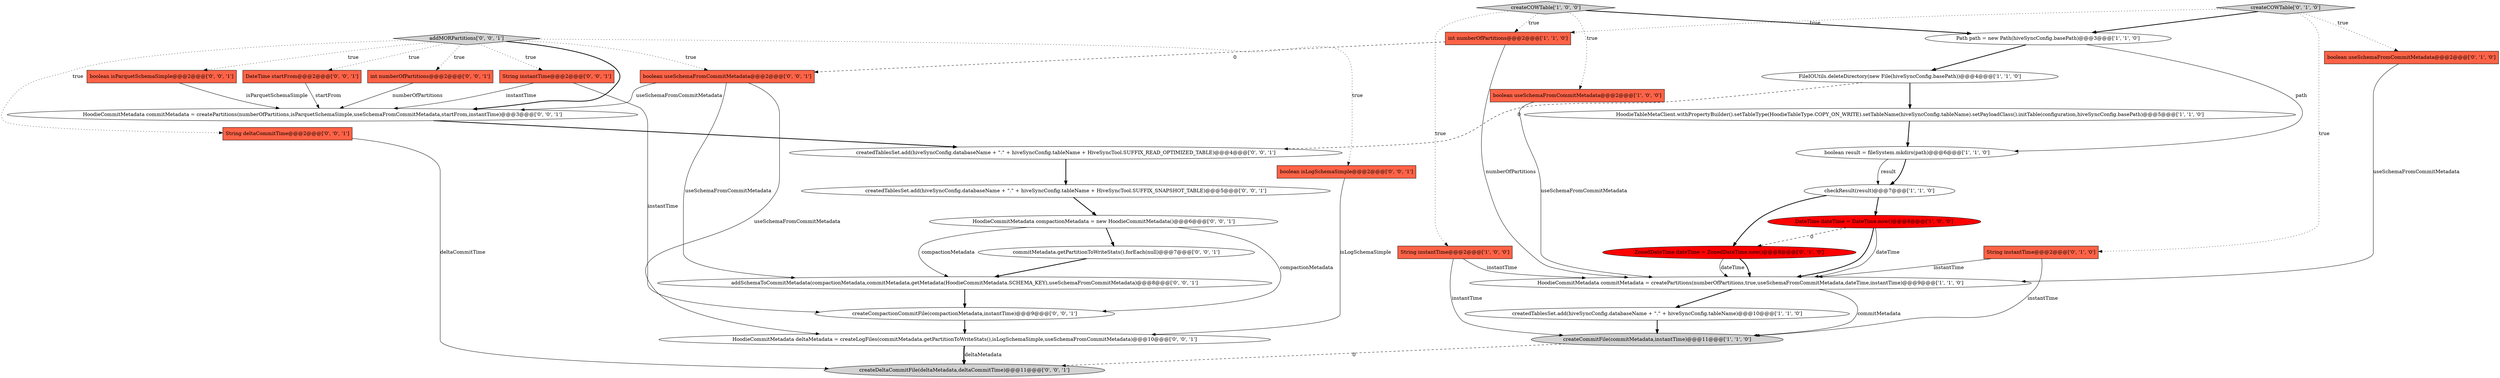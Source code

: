 digraph {
8 [style = filled, label = "checkResult(result)@@@7@@@['1', '1', '0']", fillcolor = white, shape = ellipse image = "AAA0AAABBB1BBB"];
31 [style = filled, label = "boolean useSchemaFromCommitMetadata@@@2@@@['0', '0', '1']", fillcolor = tomato, shape = box image = "AAA0AAABBB3BBB"];
7 [style = filled, label = "int numberOfPartitions@@@2@@@['1', '1', '0']", fillcolor = tomato, shape = box image = "AAA0AAABBB1BBB"];
1 [style = filled, label = "createdTablesSet.add(hiveSyncConfig.databaseName + \".\" + hiveSyncConfig.tableName)@@@10@@@['1', '1', '0']", fillcolor = white, shape = ellipse image = "AAA0AAABBB1BBB"];
20 [style = filled, label = "commitMetadata.getPartitionToWriteStats().forEach(null)@@@7@@@['0', '0', '1']", fillcolor = white, shape = ellipse image = "AAA0AAABBB3BBB"];
13 [style = filled, label = "String instantTime@@@2@@@['0', '1', '0']", fillcolor = tomato, shape = box image = "AAA0AAABBB2BBB"];
33 [style = filled, label = "HoodieCommitMetadata commitMetadata = createPartitions(numberOfPartitions,isParquetSchemaSimple,useSchemaFromCommitMetadata,startFrom,instantTime)@@@3@@@['0', '0', '1']", fillcolor = white, shape = ellipse image = "AAA0AAABBB3BBB"];
6 [style = filled, label = "boolean useSchemaFromCommitMetadata@@@2@@@['1', '0', '0']", fillcolor = tomato, shape = box image = "AAA0AAABBB1BBB"];
23 [style = filled, label = "createDeltaCommitFile(deltaMetadata,deltaCommitTime)@@@11@@@['0', '0', '1']", fillcolor = lightgray, shape = ellipse image = "AAA0AAABBB3BBB"];
28 [style = filled, label = "int numberOfPartitions@@@2@@@['0', '0', '1']", fillcolor = tomato, shape = box image = "AAA0AAABBB3BBB"];
26 [style = filled, label = "boolean isLogSchemaSimple@@@2@@@['0', '0', '1']", fillcolor = tomato, shape = box image = "AAA0AAABBB3BBB"];
9 [style = filled, label = "HoodieCommitMetadata commitMetadata = createPartitions(numberOfPartitions,true,useSchemaFromCommitMetadata,dateTime,instantTime)@@@9@@@['1', '1', '0']", fillcolor = white, shape = ellipse image = "AAA0AAABBB1BBB"];
17 [style = filled, label = "createdTablesSet.add(hiveSyncConfig.databaseName + \".\" + hiveSyncConfig.tableName + HiveSyncTool.SUFFIX_SNAPSHOT_TABLE)@@@5@@@['0', '0', '1']", fillcolor = white, shape = ellipse image = "AAA0AAABBB3BBB"];
4 [style = filled, label = "DateTime dateTime = DateTime.now()@@@8@@@['1', '0', '0']", fillcolor = red, shape = ellipse image = "AAA1AAABBB1BBB"];
29 [style = filled, label = "addMORPartitions['0', '0', '1']", fillcolor = lightgray, shape = diamond image = "AAA0AAABBB3BBB"];
16 [style = filled, label = "ZonedDateTime dateTime = ZonedDateTime.now()@@@8@@@['0', '1', '0']", fillcolor = red, shape = ellipse image = "AAA1AAABBB2BBB"];
2 [style = filled, label = "String instantTime@@@2@@@['1', '0', '0']", fillcolor = tomato, shape = box image = "AAA0AAABBB1BBB"];
12 [style = filled, label = "HoodieTableMetaClient.withPropertyBuilder().setTableType(HoodieTableType.COPY_ON_WRITE).setTableName(hiveSyncConfig.tableName).setPayloadClass().initTable(configuration,hiveSyncConfig.basePath)@@@5@@@['1', '1', '0']", fillcolor = white, shape = ellipse image = "AAA0AAABBB1BBB"];
19 [style = filled, label = "String deltaCommitTime@@@2@@@['0', '0', '1']", fillcolor = tomato, shape = box image = "AAA0AAABBB3BBB"];
32 [style = filled, label = "addSchemaToCommitMetadata(compactionMetadata,commitMetadata.getMetadata(HoodieCommitMetadata.SCHEMA_KEY),useSchemaFromCommitMetadata)@@@8@@@['0', '0', '1']", fillcolor = white, shape = ellipse image = "AAA0AAABBB3BBB"];
22 [style = filled, label = "createCompactionCommitFile(compactionMetadata,instantTime)@@@9@@@['0', '0', '1']", fillcolor = white, shape = ellipse image = "AAA0AAABBB3BBB"];
24 [style = filled, label = "HoodieCommitMetadata compactionMetadata = new HoodieCommitMetadata()@@@6@@@['0', '0', '1']", fillcolor = white, shape = ellipse image = "AAA0AAABBB3BBB"];
27 [style = filled, label = "String instantTime@@@2@@@['0', '0', '1']", fillcolor = tomato, shape = box image = "AAA0AAABBB3BBB"];
25 [style = filled, label = "createdTablesSet.add(hiveSyncConfig.databaseName + \".\" + hiveSyncConfig.tableName + HiveSyncTool.SUFFIX_READ_OPTIMIZED_TABLE)@@@4@@@['0', '0', '1']", fillcolor = white, shape = ellipse image = "AAA0AAABBB3BBB"];
10 [style = filled, label = "boolean result = fileSystem.mkdirs(path)@@@6@@@['1', '1', '0']", fillcolor = white, shape = ellipse image = "AAA0AAABBB1BBB"];
18 [style = filled, label = "boolean isParquetSchemaSimple@@@2@@@['0', '0', '1']", fillcolor = tomato, shape = box image = "AAA0AAABBB3BBB"];
21 [style = filled, label = "DateTime startFrom@@@2@@@['0', '0', '1']", fillcolor = tomato, shape = box image = "AAA0AAABBB3BBB"];
30 [style = filled, label = "HoodieCommitMetadata deltaMetadata = createLogFiles(commitMetadata.getPartitionToWriteStats(),isLogSchemaSimple,useSchemaFromCommitMetadata)@@@10@@@['0', '0', '1']", fillcolor = white, shape = ellipse image = "AAA0AAABBB3BBB"];
0 [style = filled, label = "FileIOUtils.deleteDirectory(new File(hiveSyncConfig.basePath))@@@4@@@['1', '1', '0']", fillcolor = white, shape = ellipse image = "AAA0AAABBB1BBB"];
3 [style = filled, label = "Path path = new Path(hiveSyncConfig.basePath)@@@3@@@['1', '1', '0']", fillcolor = white, shape = ellipse image = "AAA0AAABBB1BBB"];
5 [style = filled, label = "createCOWTable['1', '0', '0']", fillcolor = lightgray, shape = diamond image = "AAA0AAABBB1BBB"];
14 [style = filled, label = "createCOWTable['0', '1', '0']", fillcolor = lightgray, shape = diamond image = "AAA0AAABBB2BBB"];
11 [style = filled, label = "createCommitFile(commitMetadata,instantTime)@@@11@@@['1', '1', '0']", fillcolor = lightgray, shape = ellipse image = "AAA0AAABBB1BBB"];
15 [style = filled, label = "boolean useSchemaFromCommitMetadata@@@2@@@['0', '1', '0']", fillcolor = tomato, shape = box image = "AAA0AAABBB2BBB"];
5->3 [style = bold, label=""];
4->9 [style = bold, label=""];
8->16 [style = bold, label=""];
6->9 [style = solid, label="useSchemaFromCommitMetadata"];
14->3 [style = bold, label=""];
32->22 [style = bold, label=""];
16->9 [style = bold, label=""];
29->18 [style = dotted, label="true"];
31->30 [style = solid, label="useSchemaFromCommitMetadata"];
4->16 [style = dashed, label="0"];
7->31 [style = dashed, label="0"];
29->27 [style = dotted, label="true"];
0->12 [style = bold, label=""];
31->33 [style = solid, label="useSchemaFromCommitMetadata"];
16->9 [style = solid, label="dateTime"];
30->23 [style = bold, label=""];
5->6 [style = dotted, label="true"];
20->32 [style = bold, label=""];
7->9 [style = solid, label="numberOfPartitions"];
11->23 [style = dashed, label="0"];
18->33 [style = solid, label="isParquetSchemaSimple"];
30->23 [style = solid, label="deltaMetadata"];
29->26 [style = dotted, label="true"];
25->17 [style = bold, label=""];
24->22 [style = solid, label="compactionMetadata"];
22->30 [style = bold, label=""];
3->0 [style = bold, label=""];
31->32 [style = solid, label="useSchemaFromCommitMetadata"];
1->11 [style = bold, label=""];
14->13 [style = dotted, label="true"];
24->20 [style = bold, label=""];
2->11 [style = solid, label="instantTime"];
14->15 [style = dotted, label="true"];
29->19 [style = dotted, label="true"];
12->10 [style = bold, label=""];
17->24 [style = bold, label=""];
26->30 [style = solid, label="isLogSchemaSimple"];
29->33 [style = bold, label=""];
13->9 [style = solid, label="instantTime"];
0->25 [style = dashed, label="0"];
10->8 [style = bold, label=""];
24->32 [style = solid, label="compactionMetadata"];
29->28 [style = dotted, label="true"];
33->25 [style = bold, label=""];
27->22 [style = solid, label="instantTime"];
4->9 [style = solid, label="dateTime"];
5->7 [style = dotted, label="true"];
2->9 [style = solid, label="instantTime"];
21->33 [style = solid, label="startFrom"];
27->33 [style = solid, label="instantTime"];
3->10 [style = solid, label="path"];
14->7 [style = dotted, label="true"];
28->33 [style = solid, label="numberOfPartitions"];
19->23 [style = solid, label="deltaCommitTime"];
13->11 [style = solid, label="instantTime"];
29->21 [style = dotted, label="true"];
8->4 [style = bold, label=""];
9->1 [style = bold, label=""];
10->8 [style = solid, label="result"];
9->11 [style = solid, label="commitMetadata"];
15->9 [style = solid, label="useSchemaFromCommitMetadata"];
5->2 [style = dotted, label="true"];
29->31 [style = dotted, label="true"];
}
